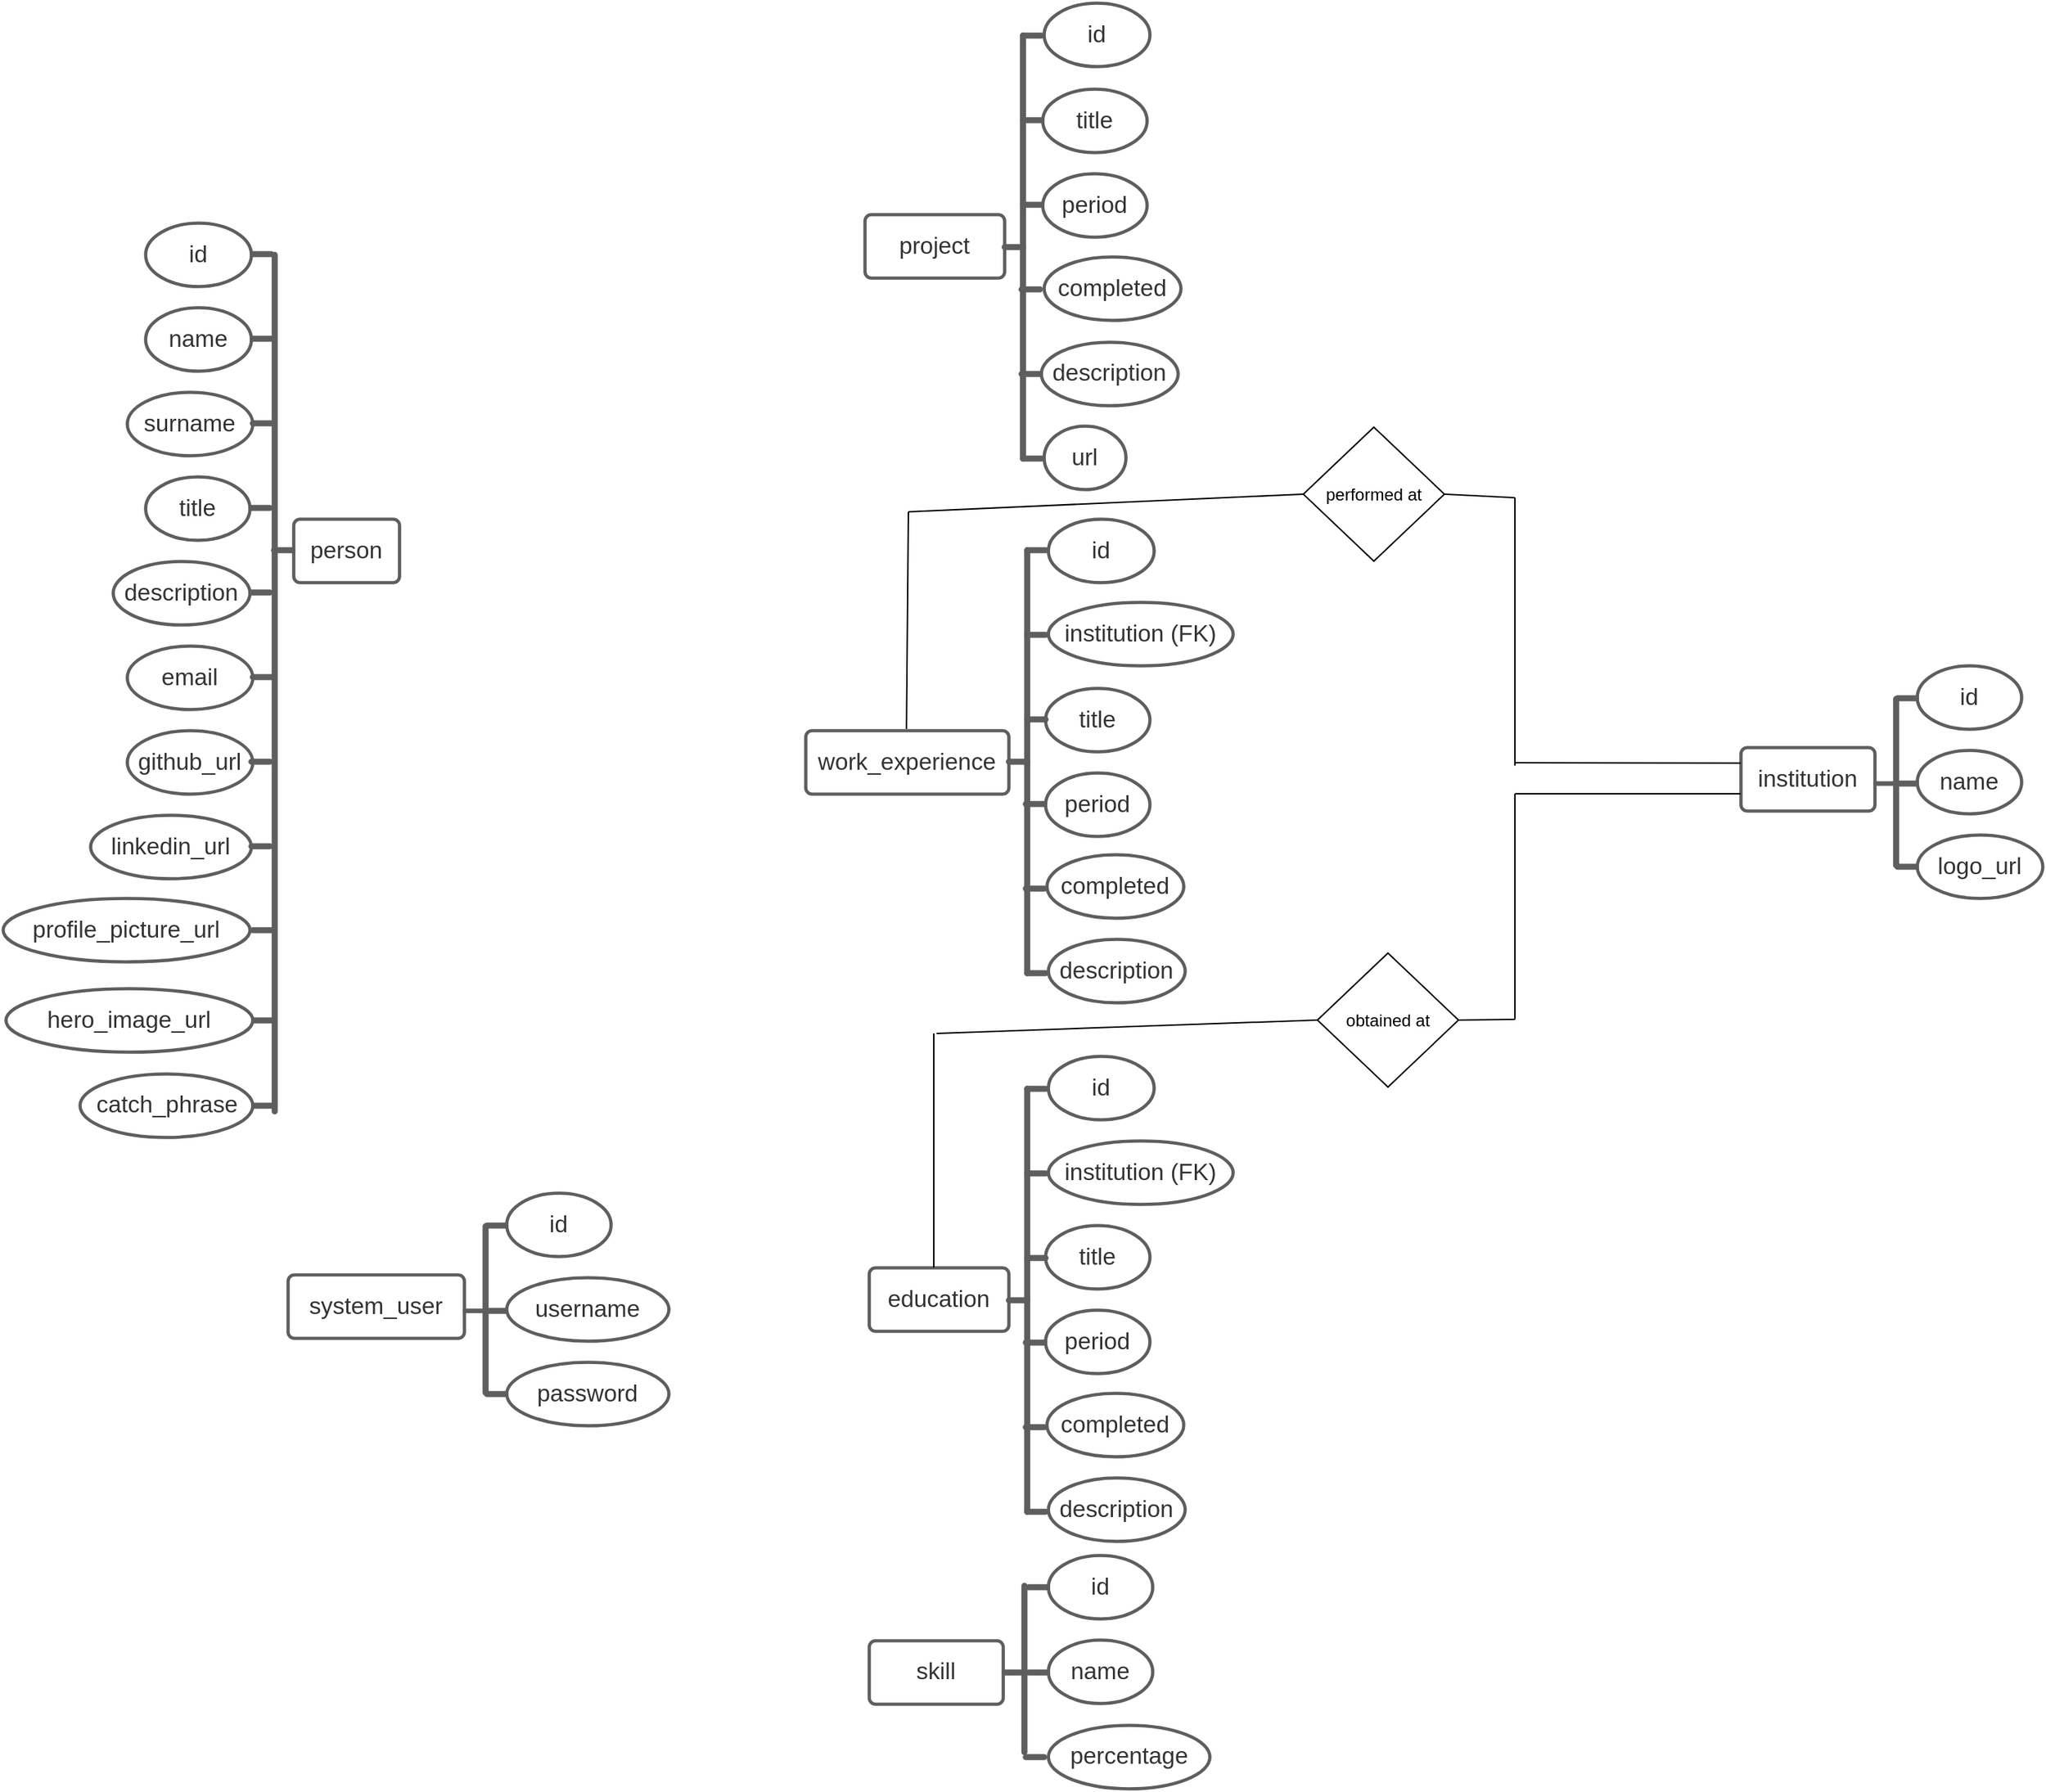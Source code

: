 <mxfile version="20.8.23" type="device"><diagram name="Página-1" id="pW3K0OaLbYZ5_3qZuhtX"><mxGraphModel dx="1600" dy="865" grid="1" gridSize="10" guides="1" tooltips="1" connect="1" arrows="1" fold="1" page="1" pageScale="1" pageWidth="827" pageHeight="1169" math="0" shadow="0"><root><mxCell id="0"/><mxCell id="1" parent="0"/><mxCell id="flY7ykezJWAkl4MRqr6p-1" value="person" style="html=1;overflow=block;blockSpacing=1;whiteSpace=wrap;fontSize=16.7;fontColor=#333333;align=center;spacing=3.8;strokeColor=#5e5e5e;strokeOpacity=100;rounded=1;absoluteArcSize=1;arcSize=9;strokeWidth=2.3;lucidId=KwSxlT5vWARh;" parent="1" vertex="1"><mxGeometry x="254" y="375" width="75" height="45" as="geometry"/></mxCell><mxCell id="flY7ykezJWAkl4MRqr6p-2" value="id" style="html=1;overflow=block;blockSpacing=1;whiteSpace=wrap;ellipse;fontSize=16.7;fontColor=#333333;align=center;spacing=3.8;strokeColor=#5e5e5e;strokeOpacity=100;rounded=1;absoluteArcSize=1;arcSize=9;strokeWidth=2.3;lucidId=~xSxgMpi7hTy;" parent="1" vertex="1"><mxGeometry x="149" y="165" width="75" height="45" as="geometry"/></mxCell><mxCell id="flY7ykezJWAkl4MRqr6p-3" value="name" style="html=1;overflow=block;blockSpacing=1;whiteSpace=wrap;ellipse;fontSize=16.7;fontColor=#333333;align=center;spacing=3.8;strokeColor=#5e5e5e;strokeOpacity=100;rounded=1;absoluteArcSize=1;arcSize=9;strokeWidth=2.3;lucidId=pySx~N7EDQEU;" parent="1" vertex="1"><mxGeometry x="149" y="225" width="75" height="45" as="geometry"/></mxCell><mxCell id="flY7ykezJWAkl4MRqr6p-4" value="surname" style="html=1;overflow=block;blockSpacing=1;whiteSpace=wrap;ellipse;fontSize=16.7;fontColor=#333333;align=center;spacing=3.8;strokeColor=#5e5e5e;strokeOpacity=100;rounded=1;absoluteArcSize=1;arcSize=9;strokeWidth=2.3;lucidId=xySxm8rYlA60;" parent="1" vertex="1"><mxGeometry x="136" y="285" width="89" height="45" as="geometry"/></mxCell><mxCell id="flY7ykezJWAkl4MRqr6p-5" value="title" style="html=1;overflow=block;blockSpacing=1;whiteSpace=wrap;ellipse;fontSize=16.7;fontColor=#333333;align=center;spacing=3.8;strokeColor=#5e5e5e;strokeOpacity=100;rounded=1;absoluteArcSize=1;arcSize=9;strokeWidth=2.3;lucidId=HySx4aHv7je4;" parent="1" vertex="1"><mxGeometry x="149" y="345" width="74" height="45" as="geometry"/></mxCell><mxCell id="flY7ykezJWAkl4MRqr6p-6" value="description" style="html=1;overflow=block;blockSpacing=1;whiteSpace=wrap;ellipse;fontSize=16.7;fontColor=#333333;align=center;spacing=3.8;strokeColor=#5e5e5e;strokeOpacity=100;rounded=1;absoluteArcSize=1;arcSize=9;strokeWidth=2.3;lucidId=QySxOdZXcJ-U;" parent="1" vertex="1"><mxGeometry x="126" y="405" width="97" height="45" as="geometry"/></mxCell><mxCell id="flY7ykezJWAkl4MRqr6p-7" value="email" style="html=1;overflow=block;blockSpacing=1;whiteSpace=wrap;ellipse;fontSize=16.7;fontColor=#333333;align=center;spacing=3.8;strokeColor=#5e5e5e;strokeOpacity=100;rounded=1;absoluteArcSize=1;arcSize=9;strokeWidth=2.3;lucidId=0ySxbOj-4D6V;" parent="1" vertex="1"><mxGeometry x="136" y="465" width="89" height="45" as="geometry"/></mxCell><mxCell id="flY7ykezJWAkl4MRqr6p-8" value="github_url" style="html=1;overflow=block;blockSpacing=1;whiteSpace=wrap;ellipse;fontSize=16.7;fontColor=#333333;align=center;spacing=3.8;strokeColor=#5e5e5e;strokeOpacity=100;rounded=1;absoluteArcSize=1;arcSize=9;strokeWidth=2.3;lucidId=6ySx8WKP9ZY_;" parent="1" vertex="1"><mxGeometry x="136" y="525" width="89" height="45" as="geometry"/></mxCell><mxCell id="flY7ykezJWAkl4MRqr6p-9" value="linkedin_url" style="html=1;overflow=block;blockSpacing=1;whiteSpace=wrap;ellipse;fontSize=16.7;fontColor=#333333;align=center;spacing=3.8;strokeColor=#5e5e5e;strokeOpacity=100;rounded=1;absoluteArcSize=1;arcSize=9;strokeWidth=2.3;lucidId=.ySxoGDHq.rj;" parent="1" vertex="1"><mxGeometry x="110" y="585" width="114" height="45" as="geometry"/></mxCell><mxCell id="flY7ykezJWAkl4MRqr6p-10" value="" style="html=1;overflow=block;blockSpacing=1;whiteSpace=wrap;fontSize=13;spacing=0;strokeColor=#5e5e5e;strokeOpacity=100;rounded=1;absoluteArcSize=1;arcSize=9;strokeWidth=2.3;lucidId=RzSxI7Yh7VZy;" parent="1" vertex="1"><mxGeometry x="239" y="396" width="15" height="2" as="geometry"/></mxCell><mxCell id="flY7ykezJWAkl4MRqr6p-11" value="" style="html=1;overflow=block;blockSpacing=1;whiteSpace=wrap;fontSize=13;spacing=0;strokeColor=#5e5e5e;strokeOpacity=100;rounded=1;absoluteArcSize=1;arcSize=9;strokeWidth=2.3;lucidId=1zSxXwB7N0mB;" parent="1" vertex="1"><mxGeometry x="224" y="186" width="15" height="2" as="geometry"/></mxCell><mxCell id="flY7ykezJWAkl4MRqr6p-12" value="" style="html=1;overflow=block;blockSpacing=1;whiteSpace=wrap;fontSize=13;spacing=0;strokeColor=#5e5e5e;strokeOpacity=100;rounded=1;absoluteArcSize=1;arcSize=9;strokeWidth=2.3;lucidId=xASxZ3Eb3--C;" parent="1" vertex="1"><mxGeometry x="224" y="246" width="15" height="2" as="geometry"/></mxCell><mxCell id="flY7ykezJWAkl4MRqr6p-13" value="" style="html=1;overflow=block;blockSpacing=1;whiteSpace=wrap;fontSize=13;spacing=0;strokeColor=#5e5e5e;strokeOpacity=100;rounded=1;absoluteArcSize=1;arcSize=9;strokeWidth=2.3;lucidId=0ASxNr7mwzS9;" parent="1" vertex="1"><mxGeometry x="224" y="306" width="15" height="2" as="geometry"/></mxCell><mxCell id="flY7ykezJWAkl4MRqr6p-14" value="" style="html=1;overflow=block;blockSpacing=1;whiteSpace=wrap;fontSize=13;spacing=0;strokeColor=#5e5e5e;strokeOpacity=100;rounded=1;absoluteArcSize=1;arcSize=9;strokeWidth=2.3;lucidId=TBSxSd8PejQo;" parent="1" vertex="1"><mxGeometry x="223" y="366" width="15" height="2" as="geometry"/></mxCell><mxCell id="flY7ykezJWAkl4MRqr6p-15" value="" style="html=1;overflow=block;blockSpacing=1;whiteSpace=wrap;fontSize=13;spacing=0;strokeColor=#5e5e5e;strokeOpacity=100;rounded=1;absoluteArcSize=1;arcSize=9;strokeWidth=2.3;lucidId=4BSx3Sqhy.Hc;" parent="1" vertex="1"><mxGeometry x="223" y="426" width="15" height="2" as="geometry"/></mxCell><mxCell id="flY7ykezJWAkl4MRqr6p-16" value="" style="html=1;overflow=block;blockSpacing=1;whiteSpace=wrap;fontSize=13;spacing=0;strokeColor=#5e5e5e;strokeOpacity=100;rounded=1;absoluteArcSize=1;arcSize=9;strokeWidth=2.3;lucidId=_BSxYnRjgSyV;" parent="1" vertex="1"><mxGeometry x="224" y="486" width="15" height="2" as="geometry"/></mxCell><mxCell id="flY7ykezJWAkl4MRqr6p-17" value="" style="html=1;overflow=block;blockSpacing=1;whiteSpace=wrap;fontSize=13;spacing=0;strokeColor=#5e5e5e;strokeOpacity=100;rounded=1;absoluteArcSize=1;arcSize=9;strokeWidth=2.3;lucidId=eCSxlLCxv.HA;" parent="1" vertex="1"><mxGeometry x="223" y="546" width="15" height="2" as="geometry"/></mxCell><mxCell id="flY7ykezJWAkl4MRqr6p-18" value="" style="html=1;overflow=block;blockSpacing=1;whiteSpace=wrap;fontSize=13;spacing=0;strokeColor=#5e5e5e;strokeOpacity=100;rounded=1;absoluteArcSize=1;arcSize=9;strokeWidth=2.3;lucidId=iCSxh97zaDWi;" parent="1" vertex="1"><mxGeometry x="223" y="606" width="15" height="2" as="geometry"/></mxCell><mxCell id="flY7ykezJWAkl4MRqr6p-19" value="" style="html=1;overflow=block;blockSpacing=1;whiteSpace=wrap;fontSize=13;spacing=0;strokeColor=#5e5e5e;strokeOpacity=100;rounded=1;absoluteArcSize=1;arcSize=9;rotation=-270;strokeWidth=2.3;lucidId=dDSx8iKr0V48;" parent="1" vertex="1"><mxGeometry x="-64.25" y="490.25" width="609.5" height="2" as="geometry"/></mxCell><mxCell id="flY7ykezJWAkl4MRqr6p-20" value="institution" style="html=1;overflow=block;blockSpacing=1;whiteSpace=wrap;fontSize=16.7;fontColor=#333333;align=center;spacing=3.8;strokeColor=#5e5e5e;strokeOpacity=100;rounded=1;absoluteArcSize=1;arcSize=9;strokeWidth=2.3;lucidId=dISxBcd7wX7J;" parent="1" vertex="1"><mxGeometry x="1280" y="537" width="95" height="45" as="geometry"/></mxCell><mxCell id="flY7ykezJWAkl4MRqr6p-21" value="id" style="html=1;overflow=block;blockSpacing=1;whiteSpace=wrap;ellipse;fontSize=16.7;fontColor=#333333;align=center;spacing=3.8;strokeColor=#5e5e5e;strokeOpacity=100;rounded=1;absoluteArcSize=1;arcSize=9;strokeWidth=2.3;lucidId=dISxUbHdt6mK;" parent="1" vertex="1"><mxGeometry x="1405" y="479" width="74" height="45" as="geometry"/></mxCell><mxCell id="flY7ykezJWAkl4MRqr6p-22" value="name" style="html=1;overflow=block;blockSpacing=1;whiteSpace=wrap;ellipse;fontSize=16.7;fontColor=#333333;align=center;spacing=3.8;strokeColor=#5e5e5e;strokeOpacity=100;rounded=1;absoluteArcSize=1;arcSize=9;strokeWidth=2.3;lucidId=dISxtGL88d8h;" parent="1" vertex="1"><mxGeometry x="1405" y="539" width="74" height="45" as="geometry"/></mxCell><mxCell id="flY7ykezJWAkl4MRqr6p-23" value="logo_url" style="html=1;overflow=block;blockSpacing=1;whiteSpace=wrap;ellipse;fontSize=16.7;fontColor=#333333;align=center;spacing=3.8;strokeColor=#5e5e5e;strokeOpacity=100;rounded=1;absoluteArcSize=1;arcSize=9;strokeWidth=2.3;lucidId=dISxPikBRL42;" parent="1" vertex="1"><mxGeometry x="1405" y="599" width="89" height="45" as="geometry"/></mxCell><mxCell id="flY7ykezJWAkl4MRqr6p-24" value="" style="html=1;overflow=block;blockSpacing=1;whiteSpace=wrap;fontSize=13;spacing=0;strokeColor=#5e5e5e;strokeOpacity=100;rounded=1;absoluteArcSize=1;arcSize=9;strokeWidth=2.3;lucidId=dISxEywBCqgR;" parent="1" vertex="1"><mxGeometry x="1375" y="562" width="15" height="1" as="geometry"/></mxCell><mxCell id="flY7ykezJWAkl4MRqr6p-25" value="" style="html=1;overflow=block;blockSpacing=1;whiteSpace=wrap;fontSize=13;spacing=0;strokeColor=#5e5e5e;strokeOpacity=100;rounded=1;absoluteArcSize=1;arcSize=9;strokeWidth=2.3;lucidId=dISxDyOGLchl;" parent="1" vertex="1"><mxGeometry x="1390" y="501" width="15" height="2" as="geometry"/></mxCell><mxCell id="flY7ykezJWAkl4MRqr6p-26" value="" style="html=1;overflow=block;blockSpacing=1;whiteSpace=wrap;fontSize=13;spacing=0;strokeColor=#5e5e5e;strokeOpacity=100;rounded=1;absoluteArcSize=1;arcSize=9;strokeWidth=2.3;lucidId=dISxVEEbYPSp;" parent="1" vertex="1"><mxGeometry x="1390" y="561.5" width="15" height="2" as="geometry"/></mxCell><mxCell id="flY7ykezJWAkl4MRqr6p-27" value="" style="html=1;overflow=block;blockSpacing=1;whiteSpace=wrap;fontSize=13;spacing=0;strokeColor=#5e5e5e;strokeOpacity=100;rounded=1;absoluteArcSize=1;arcSize=9;strokeWidth=2.3;lucidId=dISxdaWfGsEN;" parent="1" vertex="1"><mxGeometry x="1390" y="620.5" width="15" height="2" as="geometry"/></mxCell><mxCell id="flY7ykezJWAkl4MRqr6p-28" value="" style="html=1;overflow=block;blockSpacing=1;whiteSpace=wrap;fontSize=13;spacing=0;strokeColor=#5e5e5e;strokeOpacity=100;rounded=1;absoluteArcSize=1;arcSize=9;rotation=-270;strokeWidth=2.3;lucidId=xISx_icx.g~Y;" parent="1" vertex="1"><mxGeometry x="1330" y="560.5" width="120" height="2" as="geometry"/></mxCell><mxCell id="flY7ykezJWAkl4MRqr6p-29" value="work_experience" style="html=1;overflow=block;blockSpacing=1;whiteSpace=wrap;fontSize=16.7;fontColor=#333333;align=center;spacing=3.8;strokeColor=#5e5e5e;strokeOpacity=100;rounded=1;absoluteArcSize=1;arcSize=9;strokeWidth=2.3;lucidId=uJSxtF4KqYHD;" parent="1" vertex="1"><mxGeometry x="617" y="525" width="144" height="45" as="geometry"/></mxCell><mxCell id="flY7ykezJWAkl4MRqr6p-30" value="id" style="html=1;overflow=block;blockSpacing=1;whiteSpace=wrap;ellipse;fontSize=16.7;fontColor=#333333;align=center;spacing=3.8;strokeColor=#5e5e5e;strokeOpacity=100;rounded=1;absoluteArcSize=1;arcSize=9;strokeWidth=2.3;lucidId=uJSxz78anxBT;" parent="1" vertex="1"><mxGeometry x="789" y="375" width="75" height="45" as="geometry"/></mxCell><mxCell id="flY7ykezJWAkl4MRqr6p-31" value="institution (FK)" style="html=1;overflow=block;blockSpacing=1;whiteSpace=wrap;ellipse;fontSize=16.7;fontColor=#333333;align=center;spacing=3.8;strokeColor=#5e5e5e;strokeOpacity=100;rounded=1;absoluteArcSize=1;arcSize=9;strokeWidth=2.3;lucidId=uJSxCu6w2VcN;" parent="1" vertex="1"><mxGeometry x="789" y="434" width="131" height="45" as="geometry"/></mxCell><mxCell id="flY7ykezJWAkl4MRqr6p-32" value="title" style="html=1;overflow=block;blockSpacing=1;whiteSpace=wrap;ellipse;fontSize=16.7;fontColor=#333333;align=center;spacing=3.8;strokeColor=#5e5e5e;strokeOpacity=100;rounded=1;absoluteArcSize=1;arcSize=9;strokeWidth=2.3;lucidId=uJSxtLMlJ_tH;" parent="1" vertex="1"><mxGeometry x="787" y="495" width="74" height="45" as="geometry"/></mxCell><mxCell id="flY7ykezJWAkl4MRqr6p-33" value="period" style="html=1;overflow=block;blockSpacing=1;whiteSpace=wrap;ellipse;fontSize=16.7;fontColor=#333333;align=center;spacing=3.8;strokeColor=#5e5e5e;strokeOpacity=100;rounded=1;absoluteArcSize=1;arcSize=9;strokeWidth=2.3;lucidId=uJSx.zHJwAFZ;" parent="1" vertex="1"><mxGeometry x="787" y="555" width="74" height="45" as="geometry"/></mxCell><mxCell id="flY7ykezJWAkl4MRqr6p-34" value="completed" style="html=1;overflow=block;blockSpacing=1;whiteSpace=wrap;ellipse;fontSize=16.7;fontColor=#333333;align=center;spacing=3.8;strokeColor=#5e5e5e;strokeOpacity=100;rounded=1;absoluteArcSize=1;arcSize=9;strokeWidth=2.3;lucidId=uJSx.z7owmkS;" parent="1" vertex="1"><mxGeometry x="788" y="613" width="97" height="45" as="geometry"/></mxCell><mxCell id="flY7ykezJWAkl4MRqr6p-35" value="description" style="html=1;overflow=block;blockSpacing=1;whiteSpace=wrap;ellipse;fontSize=16.7;fontColor=#333333;align=center;spacing=3.8;strokeColor=#5e5e5e;strokeOpacity=100;rounded=1;absoluteArcSize=1;arcSize=9;strokeWidth=2.3;lucidId=uJSx3L5eogSH;" parent="1" vertex="1"><mxGeometry x="789" y="673" width="97" height="45" as="geometry"/></mxCell><mxCell id="flY7ykezJWAkl4MRqr6p-36" value="" style="html=1;overflow=block;blockSpacing=1;whiteSpace=wrap;fontSize=13;spacing=0;strokeColor=#5e5e5e;strokeOpacity=100;rounded=1;absoluteArcSize=1;arcSize=9;strokeWidth=2.3;lucidId=uJSxyU5uxPN.;" parent="1" vertex="1"><mxGeometry x="760" y="546" width="15" height="2" as="geometry"/></mxCell><mxCell id="flY7ykezJWAkl4MRqr6p-37" value="" style="html=1;overflow=block;blockSpacing=1;whiteSpace=wrap;fontSize=13;spacing=0;strokeColor=#5e5e5e;strokeOpacity=100;rounded=1;absoluteArcSize=1;arcSize=9;strokeWidth=2.3;lucidId=uJSxTph3ebhG;" parent="1" vertex="1"><mxGeometry x="773" y="396" width="15" height="2" as="geometry"/></mxCell><mxCell id="flY7ykezJWAkl4MRqr6p-38" value="" style="html=1;overflow=block;blockSpacing=1;whiteSpace=wrap;fontSize=13;spacing=0;strokeColor=#5e5e5e;strokeOpacity=100;rounded=1;absoluteArcSize=1;arcSize=9;strokeWidth=2.3;lucidId=uJSx-z.3CQV4;" parent="1" vertex="1"><mxGeometry x="773" y="456" width="15" height="2" as="geometry"/></mxCell><mxCell id="flY7ykezJWAkl4MRqr6p-39" value="" style="html=1;overflow=block;blockSpacing=1;whiteSpace=wrap;fontSize=13;spacing=0;strokeColor=#5e5e5e;strokeOpacity=100;rounded=1;absoluteArcSize=1;arcSize=9;strokeWidth=2.3;lucidId=uJSx7if82F8Y;" parent="1" vertex="1"><mxGeometry x="773" y="516" width="15" height="2" as="geometry"/></mxCell><mxCell id="flY7ykezJWAkl4MRqr6p-40" value="" style="html=1;overflow=block;blockSpacing=1;whiteSpace=wrap;fontSize=13;spacing=0;strokeColor=#5e5e5e;strokeOpacity=100;rounded=1;absoluteArcSize=1;arcSize=9;strokeWidth=2.3;lucidId=uJSxWq9IMclL;" parent="1" vertex="1"><mxGeometry x="772" y="576" width="15" height="2" as="geometry"/></mxCell><mxCell id="flY7ykezJWAkl4MRqr6p-41" value="" style="html=1;overflow=block;blockSpacing=1;whiteSpace=wrap;fontSize=13;spacing=0;strokeColor=#5e5e5e;strokeOpacity=100;rounded=1;absoluteArcSize=1;arcSize=9;strokeWidth=2.3;lucidId=uJSxTnMB~D0T;" parent="1" vertex="1"><mxGeometry x="772" y="636" width="15" height="2" as="geometry"/></mxCell><mxCell id="flY7ykezJWAkl4MRqr6p-42" value="" style="html=1;overflow=block;blockSpacing=1;whiteSpace=wrap;fontSize=13;spacing=0;strokeColor=#5e5e5e;strokeOpacity=100;rounded=1;absoluteArcSize=1;arcSize=9;strokeWidth=2.3;lucidId=uJSx1N~ymuIR;" parent="1" vertex="1"><mxGeometry x="773" y="696" width="15" height="2" as="geometry"/></mxCell><mxCell id="flY7ykezJWAkl4MRqr6p-43" value="" style="html=1;overflow=block;blockSpacing=1;whiteSpace=wrap;fontSize=13;spacing=0;strokeColor=#5e5e5e;strokeOpacity=100;rounded=1;absoluteArcSize=1;arcSize=9;rotation=-270;strokeWidth=2.3;lucidId=uJSx2hCc1SqV;" parent="1" vertex="1"><mxGeometry x="623" y="546" width="302" height="2" as="geometry"/></mxCell><mxCell id="flY7ykezJWAkl4MRqr6p-44" value="education" style="html=1;overflow=block;blockSpacing=1;whiteSpace=wrap;fontSize=16.7;fontColor=#333333;align=center;spacing=3.8;strokeColor=#5e5e5e;strokeOpacity=100;rounded=1;absoluteArcSize=1;arcSize=9;strokeWidth=2.3;lucidId=RLSxxm5~D61r;" parent="1" vertex="1"><mxGeometry x="662" y="906" width="99" height="45" as="geometry"/></mxCell><mxCell id="flY7ykezJWAkl4MRqr6p-45" value="id" style="html=1;overflow=block;blockSpacing=1;whiteSpace=wrap;ellipse;fontSize=16.7;fontColor=#333333;align=center;spacing=3.8;strokeColor=#5e5e5e;strokeOpacity=100;rounded=1;absoluteArcSize=1;arcSize=9;strokeWidth=2.3;lucidId=RLSxvzgGw~Vj;" parent="1" vertex="1"><mxGeometry x="789" y="756" width="75" height="45" as="geometry"/></mxCell><mxCell id="flY7ykezJWAkl4MRqr6p-46" value="institution (FK)" style="html=1;overflow=block;blockSpacing=1;whiteSpace=wrap;ellipse;fontSize=16.7;fontColor=#333333;align=center;spacing=3.8;strokeColor=#5e5e5e;strokeOpacity=100;rounded=1;absoluteArcSize=1;arcSize=9;strokeWidth=2.3;lucidId=RLSx3TrY2fMm;" parent="1" vertex="1"><mxGeometry x="789" y="816" width="131" height="45" as="geometry"/></mxCell><mxCell id="flY7ykezJWAkl4MRqr6p-47" value="title" style="html=1;overflow=block;blockSpacing=1;whiteSpace=wrap;ellipse;fontSize=16.7;fontColor=#333333;align=center;spacing=3.8;strokeColor=#5e5e5e;strokeOpacity=100;rounded=1;absoluteArcSize=1;arcSize=9;strokeWidth=2.3;lucidId=RLSxFTmb1YrF;" parent="1" vertex="1"><mxGeometry x="787" y="876" width="74" height="45" as="geometry"/></mxCell><mxCell id="flY7ykezJWAkl4MRqr6p-48" value="period" style="html=1;overflow=block;blockSpacing=1;whiteSpace=wrap;ellipse;fontSize=16.7;fontColor=#333333;align=center;spacing=3.8;strokeColor=#5e5e5e;strokeOpacity=100;rounded=1;absoluteArcSize=1;arcSize=9;strokeWidth=2.3;lucidId=RLSxQG0DHD6q;" parent="1" vertex="1"><mxGeometry x="787" y="936" width="74" height="45" as="geometry"/></mxCell><mxCell id="flY7ykezJWAkl4MRqr6p-49" value="completed" style="html=1;overflow=block;blockSpacing=1;whiteSpace=wrap;ellipse;fontSize=16.7;fontColor=#333333;align=center;spacing=3.8;strokeColor=#5e5e5e;strokeOpacity=100;rounded=1;absoluteArcSize=1;arcSize=9;strokeWidth=2.3;lucidId=RLSxmkNRLAyn;" parent="1" vertex="1"><mxGeometry x="788" y="995" width="97" height="45" as="geometry"/></mxCell><mxCell id="flY7ykezJWAkl4MRqr6p-50" value="description" style="html=1;overflow=block;blockSpacing=1;whiteSpace=wrap;ellipse;fontSize=16.7;fontColor=#333333;align=center;spacing=3.8;strokeColor=#5e5e5e;strokeOpacity=100;rounded=1;absoluteArcSize=1;arcSize=9;strokeWidth=2.3;lucidId=RLSx1~0NzmKa;" parent="1" vertex="1"><mxGeometry x="789" y="1055" width="97" height="45" as="geometry"/></mxCell><mxCell id="flY7ykezJWAkl4MRqr6p-51" value="" style="html=1;overflow=block;blockSpacing=1;whiteSpace=wrap;fontSize=13;spacing=0;strokeColor=#5e5e5e;strokeOpacity=100;rounded=1;absoluteArcSize=1;arcSize=9;strokeWidth=2.3;lucidId=RLSxaUpwQbME;" parent="1" vertex="1"><mxGeometry x="760" y="928" width="15" height="2" as="geometry"/></mxCell><mxCell id="flY7ykezJWAkl4MRqr6p-52" value="" style="html=1;overflow=block;blockSpacing=1;whiteSpace=wrap;fontSize=13;spacing=0;strokeColor=#5e5e5e;strokeOpacity=100;rounded=1;absoluteArcSize=1;arcSize=9;strokeWidth=2.3;lucidId=RLSxKVl~VfNy;" parent="1" vertex="1"><mxGeometry x="773" y="778" width="15" height="2" as="geometry"/></mxCell><mxCell id="flY7ykezJWAkl4MRqr6p-53" value="" style="html=1;overflow=block;blockSpacing=1;whiteSpace=wrap;fontSize=13;spacing=0;strokeColor=#5e5e5e;strokeOpacity=100;rounded=1;absoluteArcSize=1;arcSize=9;strokeWidth=2.3;lucidId=RLSxWxkc7HkY;" parent="1" vertex="1"><mxGeometry x="773" y="838" width="15" height="2" as="geometry"/></mxCell><mxCell id="flY7ykezJWAkl4MRqr6p-54" value="" style="html=1;overflow=block;blockSpacing=1;whiteSpace=wrap;fontSize=13;spacing=0;strokeColor=#5e5e5e;strokeOpacity=100;rounded=1;absoluteArcSize=1;arcSize=9;strokeWidth=2.3;lucidId=RLSxTlW~t9K_;" parent="1" vertex="1"><mxGeometry x="773" y="898" width="15" height="2" as="geometry"/></mxCell><mxCell id="flY7ykezJWAkl4MRqr6p-55" value="" style="html=1;overflow=block;blockSpacing=1;whiteSpace=wrap;fontSize=13;spacing=0;strokeColor=#5e5e5e;strokeOpacity=100;rounded=1;absoluteArcSize=1;arcSize=9;strokeWidth=2.3;lucidId=RLSx39L4q5RJ;" parent="1" vertex="1"><mxGeometry x="772" y="958" width="15" height="2" as="geometry"/></mxCell><mxCell id="flY7ykezJWAkl4MRqr6p-56" value="" style="html=1;overflow=block;blockSpacing=1;whiteSpace=wrap;fontSize=13;spacing=0;strokeColor=#5e5e5e;strokeOpacity=100;rounded=1;absoluteArcSize=1;arcSize=9;strokeWidth=2.3;lucidId=RLSxqDF0kg3Y;" parent="1" vertex="1"><mxGeometry x="772" y="1018" width="15" height="2" as="geometry"/></mxCell><mxCell id="flY7ykezJWAkl4MRqr6p-57" value="" style="html=1;overflow=block;blockSpacing=1;whiteSpace=wrap;fontSize=13;spacing=0;strokeColor=#5e5e5e;strokeOpacity=100;rounded=1;absoluteArcSize=1;arcSize=9;strokeWidth=2.3;lucidId=RLSx4hJKo3Jr;" parent="1" vertex="1"><mxGeometry x="773" y="1078" width="15" height="2" as="geometry"/></mxCell><mxCell id="flY7ykezJWAkl4MRqr6p-58" value="" style="html=1;overflow=block;blockSpacing=1;whiteSpace=wrap;fontSize=13;spacing=0;strokeColor=#5e5e5e;strokeOpacity=100;rounded=1;absoluteArcSize=1;arcSize=9;rotation=-270;strokeWidth=2.3;lucidId=RLSxsr~nOlQd;" parent="1" vertex="1"><mxGeometry x="623" y="928" width="302" height="2" as="geometry"/></mxCell><mxCell id="flY7ykezJWAkl4MRqr6p-59" value="project" style="html=1;overflow=block;blockSpacing=1;whiteSpace=wrap;fontSize=16.7;fontColor=#333333;align=center;spacing=3.8;strokeColor=#5e5e5e;strokeOpacity=100;rounded=1;absoluteArcSize=1;arcSize=9;strokeWidth=2.3;lucidId=RLSxxm5~D61r;" parent="1" vertex="1"><mxGeometry x="659" y="159" width="99" height="45" as="geometry"/></mxCell><mxCell id="flY7ykezJWAkl4MRqr6p-60" value="id" style="html=1;overflow=block;blockSpacing=1;whiteSpace=wrap;ellipse;fontSize=16.7;fontColor=#333333;align=center;spacing=3.8;strokeColor=#5e5e5e;strokeOpacity=100;rounded=1;absoluteArcSize=1;arcSize=9;strokeWidth=2.3;lucidId=RLSxvzgGw~Vj;" parent="1" vertex="1"><mxGeometry x="786" y="9" width="75" height="45" as="geometry"/></mxCell><mxCell id="flY7ykezJWAkl4MRqr6p-61" value="url" style="html=1;overflow=block;blockSpacing=1;whiteSpace=wrap;ellipse;fontSize=16.7;fontColor=#333333;align=center;spacing=3.8;strokeColor=#5e5e5e;strokeOpacity=100;rounded=1;absoluteArcSize=1;arcSize=9;strokeWidth=2.3;lucidId=RLSx3TrY2fMm;" parent="1" vertex="1"><mxGeometry x="786" y="309" width="58" height="45" as="geometry"/></mxCell><mxCell id="flY7ykezJWAkl4MRqr6p-62" value="title" style="html=1;overflow=block;blockSpacing=1;whiteSpace=wrap;ellipse;fontSize=16.7;fontColor=#333333;align=center;spacing=3.8;strokeColor=#5e5e5e;strokeOpacity=100;rounded=1;absoluteArcSize=1;arcSize=9;strokeWidth=2.3;lucidId=RLSxFTmb1YrF;" parent="1" vertex="1"><mxGeometry x="785" y="70" width="74" height="45" as="geometry"/></mxCell><mxCell id="flY7ykezJWAkl4MRqr6p-63" value="period" style="html=1;overflow=block;blockSpacing=1;whiteSpace=wrap;ellipse;fontSize=16.7;fontColor=#333333;align=center;spacing=3.8;strokeColor=#5e5e5e;strokeOpacity=100;rounded=1;absoluteArcSize=1;arcSize=9;strokeWidth=2.3;lucidId=RLSxQG0DHD6q;" parent="1" vertex="1"><mxGeometry x="785" y="130" width="74" height="45" as="geometry"/></mxCell><mxCell id="flY7ykezJWAkl4MRqr6p-64" value="completed" style="html=1;overflow=block;blockSpacing=1;whiteSpace=wrap;ellipse;fontSize=16.7;fontColor=#333333;align=center;spacing=3.8;strokeColor=#5e5e5e;strokeOpacity=100;rounded=1;absoluteArcSize=1;arcSize=9;strokeWidth=2.3;lucidId=RLSxmkNRLAyn;" parent="1" vertex="1"><mxGeometry x="786" y="189" width="97" height="45" as="geometry"/></mxCell><mxCell id="flY7ykezJWAkl4MRqr6p-65" value="description" style="html=1;overflow=block;blockSpacing=1;whiteSpace=wrap;ellipse;fontSize=16.7;fontColor=#333333;align=center;spacing=3.8;strokeColor=#5e5e5e;strokeOpacity=100;rounded=1;absoluteArcSize=1;arcSize=9;strokeWidth=2.3;lucidId=RLSx1~0NzmKa;" parent="1" vertex="1"><mxGeometry x="784" y="249.5" width="97" height="45" as="geometry"/></mxCell><mxCell id="flY7ykezJWAkl4MRqr6p-66" value="" style="html=1;overflow=block;blockSpacing=1;whiteSpace=wrap;fontSize=13;spacing=0;strokeColor=#5e5e5e;strokeOpacity=100;rounded=1;absoluteArcSize=1;arcSize=9;strokeWidth=2.3;lucidId=RLSxaUpwQbME;" parent="1" vertex="1"><mxGeometry x="757" y="181" width="15" height="2" as="geometry"/></mxCell><mxCell id="flY7ykezJWAkl4MRqr6p-67" value="" style="html=1;overflow=block;blockSpacing=1;whiteSpace=wrap;fontSize=13;spacing=0;strokeColor=#5e5e5e;strokeOpacity=100;rounded=1;absoluteArcSize=1;arcSize=9;strokeWidth=2.3;lucidId=RLSxKVl~VfNy;" parent="1" vertex="1"><mxGeometry x="770" y="31" width="15" height="2" as="geometry"/></mxCell><mxCell id="flY7ykezJWAkl4MRqr6p-68" value="" style="html=1;overflow=block;blockSpacing=1;whiteSpace=wrap;fontSize=13;spacing=0;strokeColor=#5e5e5e;strokeOpacity=100;rounded=1;absoluteArcSize=1;arcSize=9;strokeWidth=2.3;lucidId=RLSxWxkc7HkY;" parent="1" vertex="1"><mxGeometry x="770" y="91" width="15" height="2" as="geometry"/></mxCell><mxCell id="flY7ykezJWAkl4MRqr6p-69" value="" style="html=1;overflow=block;blockSpacing=1;whiteSpace=wrap;fontSize=13;spacing=0;strokeColor=#5e5e5e;strokeOpacity=100;rounded=1;absoluteArcSize=1;arcSize=9;strokeWidth=2.3;lucidId=RLSxTlW~t9K_;" parent="1" vertex="1"><mxGeometry x="770" y="151" width="15" height="2" as="geometry"/></mxCell><mxCell id="flY7ykezJWAkl4MRqr6p-70" value="" style="html=1;overflow=block;blockSpacing=1;whiteSpace=wrap;fontSize=13;spacing=0;strokeColor=#5e5e5e;strokeOpacity=100;rounded=1;absoluteArcSize=1;arcSize=9;strokeWidth=2.3;lucidId=RLSx39L4q5RJ;" parent="1" vertex="1"><mxGeometry x="769" y="211" width="15" height="2" as="geometry"/></mxCell><mxCell id="flY7ykezJWAkl4MRqr6p-71" value="" style="html=1;overflow=block;blockSpacing=1;whiteSpace=wrap;fontSize=13;spacing=0;strokeColor=#5e5e5e;strokeOpacity=100;rounded=1;absoluteArcSize=1;arcSize=9;strokeWidth=2.3;lucidId=RLSxqDF0kg3Y;" parent="1" vertex="1"><mxGeometry x="769" y="271" width="15" height="2" as="geometry"/></mxCell><mxCell id="flY7ykezJWAkl4MRqr6p-72" value="" style="html=1;overflow=block;blockSpacing=1;whiteSpace=wrap;fontSize=13;spacing=0;strokeColor=#5e5e5e;strokeOpacity=100;rounded=1;absoluteArcSize=1;arcSize=9;strokeWidth=2.3;lucidId=RLSx4hJKo3Jr;" parent="1" vertex="1"><mxGeometry x="770" y="331" width="15" height="2" as="geometry"/></mxCell><mxCell id="flY7ykezJWAkl4MRqr6p-73" value="" style="html=1;overflow=block;blockSpacing=1;whiteSpace=wrap;fontSize=13;spacing=0;strokeColor=#5e5e5e;strokeOpacity=100;rounded=1;absoluteArcSize=1;arcSize=9;rotation=-270;strokeWidth=2.3;lucidId=RLSxsr~nOlQd;" parent="1" vertex="1"><mxGeometry x="620" y="181" width="302" height="2" as="geometry"/></mxCell><mxCell id="flY7ykezJWAkl4MRqr6p-74" value="skill" style="html=1;overflow=block;blockSpacing=1;whiteSpace=wrap;fontSize=16.7;fontColor=#333333;align=center;spacing=3.8;strokeColor=#5e5e5e;strokeOpacity=100;rounded=1;absoluteArcSize=1;arcSize=9;strokeWidth=2.3;lucidId=dISxBcd7wX7J;" parent="1" vertex="1"><mxGeometry x="662" y="1170.5" width="95" height="45" as="geometry"/></mxCell><mxCell id="flY7ykezJWAkl4MRqr6p-75" value="id" style="html=1;overflow=block;blockSpacing=1;whiteSpace=wrap;ellipse;fontSize=16.7;fontColor=#333333;align=center;spacing=3.8;strokeColor=#5e5e5e;strokeOpacity=100;rounded=1;absoluteArcSize=1;arcSize=9;strokeWidth=2.3;lucidId=dISxUbHdt6mK;" parent="1" vertex="1"><mxGeometry x="789" y="1110" width="74" height="45" as="geometry"/></mxCell><mxCell id="flY7ykezJWAkl4MRqr6p-76" value="name" style="html=1;overflow=block;blockSpacing=1;whiteSpace=wrap;ellipse;fontSize=16.7;fontColor=#333333;align=center;spacing=3.8;strokeColor=#5e5e5e;strokeOpacity=100;rounded=1;absoluteArcSize=1;arcSize=9;strokeWidth=2.3;lucidId=dISxtGL88d8h;" parent="1" vertex="1"><mxGeometry x="789" y="1170" width="74" height="45" as="geometry"/></mxCell><mxCell id="flY7ykezJWAkl4MRqr6p-77" value="percentage" style="html=1;overflow=block;blockSpacing=1;whiteSpace=wrap;ellipse;fontSize=16.7;fontColor=#333333;align=center;spacing=3.8;strokeColor=#5e5e5e;strokeOpacity=100;rounded=1;absoluteArcSize=1;arcSize=9;strokeWidth=2.3;lucidId=dISxPikBRL42;" parent="1" vertex="1"><mxGeometry x="789" y="1230.5" width="114.5" height="45" as="geometry"/></mxCell><mxCell id="flY7ykezJWAkl4MRqr6p-78" value="" style="html=1;overflow=block;blockSpacing=1;whiteSpace=wrap;fontSize=13;spacing=0;strokeColor=#5e5e5e;strokeOpacity=100;rounded=1;absoluteArcSize=1;arcSize=9;strokeWidth=2.3;lucidId=dISxEywBCqgR;" parent="1" vertex="1"><mxGeometry x="757" y="1192" width="15" height="2" as="geometry"/></mxCell><mxCell id="flY7ykezJWAkl4MRqr6p-79" value="" style="html=1;overflow=block;blockSpacing=1;whiteSpace=wrap;fontSize=13;spacing=0;strokeColor=#5e5e5e;strokeOpacity=100;rounded=1;absoluteArcSize=1;arcSize=9;strokeWidth=2.3;lucidId=dISxDyOGLchl;" parent="1" vertex="1"><mxGeometry x="774" y="1131.5" width="15" height="2" as="geometry"/></mxCell><mxCell id="flY7ykezJWAkl4MRqr6p-80" value="" style="html=1;overflow=block;blockSpacing=1;whiteSpace=wrap;fontSize=13;spacing=0;strokeColor=#5e5e5e;strokeOpacity=100;rounded=1;absoluteArcSize=1;arcSize=15;strokeWidth=2.3;lucidId=dISxVEEbYPSp;" parent="1" vertex="1"><mxGeometry x="774" y="1192" width="15" height="2" as="geometry"/></mxCell><mxCell id="flY7ykezJWAkl4MRqr6p-81" value="" style="html=1;overflow=block;blockSpacing=1;whiteSpace=wrap;fontSize=13;spacing=0;strokeColor=#5e5e5e;strokeOpacity=100;rounded=1;absoluteArcSize=1;arcSize=9;strokeWidth=2.3;lucidId=dISxdaWfGsEN;" parent="1" vertex="1"><mxGeometry x="772" y="1252" width="15" height="2" as="geometry"/></mxCell><mxCell id="flY7ykezJWAkl4MRqr6p-82" value="" style="html=1;overflow=block;blockSpacing=1;whiteSpace=wrap;fontSize=13;spacing=0;strokeColor=#5e5e5e;strokeOpacity=100;rounded=1;absoluteArcSize=1;arcSize=9;rotation=-270;strokeWidth=2.3;lucidId=xISx_icx.g~Y;" parent="1" vertex="1"><mxGeometry x="712" y="1189.5" width="120" height="2" as="geometry"/></mxCell><mxCell id="flY7ykezJWAkl4MRqr6p-91" value="performed at" style="rhombus;whiteSpace=wrap;html=1;" parent="1" vertex="1"><mxGeometry x="970" y="310" width="100" height="95" as="geometry"/></mxCell><mxCell id="flY7ykezJWAkl4MRqr6p-92" value="obtained at" style="rhombus;whiteSpace=wrap;html=1;" parent="1" vertex="1"><mxGeometry x="980" y="683" width="100" height="95" as="geometry"/></mxCell><mxCell id="flY7ykezJWAkl4MRqr6p-93" value="" style="endArrow=none;html=1;rounded=0;" parent="1" edge="1"><mxGeometry width="50" height="50" relative="1" as="geometry"><mxPoint x="708" y="906" as="sourcePoint"/><mxPoint x="708" y="740" as="targetPoint"/></mxGeometry></mxCell><mxCell id="flY7ykezJWAkl4MRqr6p-95" value="" style="endArrow=none;html=1;rounded=0;exitX=1;exitY=0.5;exitDx=0;exitDy=0;" parent="1" source="flY7ykezJWAkl4MRqr6p-92" edge="1"><mxGeometry width="50" height="50" relative="1" as="geometry"><mxPoint x="1070" y="778" as="sourcePoint"/><mxPoint x="1120" y="730" as="targetPoint"/></mxGeometry></mxCell><mxCell id="flY7ykezJWAkl4MRqr6p-96" value="" style="endArrow=none;html=1;rounded=0;exitX=1;exitY=0.5;exitDx=0;exitDy=0;" parent="1" source="flY7ykezJWAkl4MRqr6p-91" edge="1"><mxGeometry width="50" height="50" relative="1" as="geometry"><mxPoint x="1070" y="410" as="sourcePoint"/><mxPoint x="1120" y="360" as="targetPoint"/></mxGeometry></mxCell><mxCell id="flY7ykezJWAkl4MRqr6p-97" value="" style="endArrow=none;html=1;rounded=0;entryX=0;entryY=0.25;entryDx=0;entryDy=0;" parent="1" target="flY7ykezJWAkl4MRqr6p-20" edge="1"><mxGeometry width="50" height="50" relative="1" as="geometry"><mxPoint x="1120" y="548" as="sourcePoint"/><mxPoint x="1170" y="498" as="targetPoint"/></mxGeometry></mxCell><mxCell id="flY7ykezJWAkl4MRqr6p-98" value="" style="endArrow=none;html=1;rounded=0;" parent="1" edge="1"><mxGeometry width="50" height="50" relative="1" as="geometry"><mxPoint x="1120" y="570" as="sourcePoint"/><mxPoint x="1280" y="570" as="targetPoint"/></mxGeometry></mxCell><mxCell id="flY7ykezJWAkl4MRqr6p-99" value="" style="endArrow=none;html=1;rounded=0;" parent="1" edge="1"><mxGeometry width="50" height="50" relative="1" as="geometry"><mxPoint x="1120" y="550" as="sourcePoint"/><mxPoint x="1120" y="360" as="targetPoint"/></mxGeometry></mxCell><mxCell id="flY7ykezJWAkl4MRqr6p-100" value="" style="endArrow=none;html=1;rounded=0;" parent="1" edge="1"><mxGeometry width="50" height="50" relative="1" as="geometry"><mxPoint x="1120" y="730" as="sourcePoint"/><mxPoint x="1120" y="570" as="targetPoint"/></mxGeometry></mxCell><mxCell id="flY7ykezJWAkl4MRqr6p-101" value="" style="endArrow=none;html=1;rounded=0;" parent="1" edge="1"><mxGeometry width="50" height="50" relative="1" as="geometry"><mxPoint x="688.64" y="524" as="sourcePoint"/><mxPoint x="690" y="370" as="targetPoint"/></mxGeometry></mxCell><mxCell id="flY7ykezJWAkl4MRqr6p-102" value="" style="endArrow=none;html=1;rounded=0;entryX=0;entryY=0.5;entryDx=0;entryDy=0;" parent="1" target="flY7ykezJWAkl4MRqr6p-91" edge="1"><mxGeometry width="50" height="50" relative="1" as="geometry"><mxPoint x="690" y="370" as="sourcePoint"/><mxPoint x="740" y="320" as="targetPoint"/></mxGeometry></mxCell><mxCell id="flY7ykezJWAkl4MRqr6p-103" value="" style="endArrow=none;html=1;rounded=0;entryX=0;entryY=0.5;entryDx=0;entryDy=0;" parent="1" target="flY7ykezJWAkl4MRqr6p-92" edge="1"><mxGeometry width="50" height="50" relative="1" as="geometry"><mxPoint x="710" y="740" as="sourcePoint"/><mxPoint x="760" y="690" as="targetPoint"/></mxGeometry></mxCell><mxCell id="sTb-qKVEfuQ9apK7_R6j-1" value="profile_picture_url" style="html=1;overflow=block;blockSpacing=1;whiteSpace=wrap;ellipse;fontSize=16.7;fontColor=#333333;align=center;spacing=3.8;strokeColor=#5e5e5e;strokeOpacity=100;rounded=1;absoluteArcSize=1;arcSize=9;strokeWidth=2.3;lucidId=.ySxoGDHq.rj;" parent="1" vertex="1"><mxGeometry x="48" y="644" width="175" height="45" as="geometry"/></mxCell><mxCell id="sTb-qKVEfuQ9apK7_R6j-2" value="hero_image_url" style="html=1;overflow=block;blockSpacing=1;whiteSpace=wrap;ellipse;fontSize=16.7;fontColor=#333333;align=center;spacing=3.8;strokeColor=#5e5e5e;strokeOpacity=100;rounded=1;absoluteArcSize=1;arcSize=9;strokeWidth=2.3;lucidId=.ySxoGDHq.rj;" parent="1" vertex="1"><mxGeometry x="50" y="708" width="175" height="45" as="geometry"/></mxCell><mxCell id="sTb-qKVEfuQ9apK7_R6j-3" value="catch_phrase" style="html=1;overflow=block;blockSpacing=1;whiteSpace=wrap;ellipse;fontSize=16.7;fontColor=#333333;align=center;spacing=3.8;strokeColor=#5e5e5e;strokeOpacity=100;rounded=1;absoluteArcSize=1;arcSize=9;strokeWidth=2.3;lucidId=.ySxoGDHq.rj;" parent="1" vertex="1"><mxGeometry x="102.5" y="768.5" width="122.5" height="45" as="geometry"/></mxCell><mxCell id="sTb-qKVEfuQ9apK7_R6j-4" value="" style="html=1;overflow=block;blockSpacing=1;whiteSpace=wrap;fontSize=13;spacing=0;strokeColor=#5e5e5e;strokeOpacity=100;rounded=1;absoluteArcSize=1;arcSize=9;strokeWidth=2.3;lucidId=iCSxh97zaDWi;" parent="1" vertex="1"><mxGeometry x="224" y="665.5" width="15" height="2" as="geometry"/></mxCell><mxCell id="sTb-qKVEfuQ9apK7_R6j-5" value="" style="html=1;overflow=block;blockSpacing=1;whiteSpace=wrap;fontSize=13;spacing=0;strokeColor=#5e5e5e;strokeOpacity=100;rounded=1;absoluteArcSize=1;arcSize=9;strokeWidth=2.3;lucidId=iCSxh97zaDWi;" parent="1" vertex="1"><mxGeometry x="225" y="729.5" width="15" height="2" as="geometry"/></mxCell><mxCell id="sTb-qKVEfuQ9apK7_R6j-6" value="" style="html=1;overflow=block;blockSpacing=1;whiteSpace=wrap;fontSize=13;spacing=0;strokeColor=#5e5e5e;strokeOpacity=100;rounded=1;absoluteArcSize=1;arcSize=9;strokeWidth=2.3;lucidId=iCSxh97zaDWi;" parent="1" vertex="1"><mxGeometry x="225" y="790" width="15" height="2" as="geometry"/></mxCell><mxCell id="ceZaEXdHJEcFJ-z6-Ooh-2" value="system_user" style="html=1;overflow=block;blockSpacing=1;whiteSpace=wrap;fontSize=16.7;fontColor=#333333;align=center;spacing=3.8;strokeColor=#5e5e5e;strokeOpacity=100;rounded=1;absoluteArcSize=1;arcSize=9;strokeWidth=2.3;lucidId=dISxBcd7wX7J;" vertex="1" parent="1"><mxGeometry x="250" y="911" width="125" height="45" as="geometry"/></mxCell><mxCell id="ceZaEXdHJEcFJ-z6-Ooh-3" value="id" style="html=1;overflow=block;blockSpacing=1;whiteSpace=wrap;ellipse;fontSize=16.7;fontColor=#333333;align=center;spacing=3.8;strokeColor=#5e5e5e;strokeOpacity=100;rounded=1;absoluteArcSize=1;arcSize=9;strokeWidth=2.3;lucidId=dISxUbHdt6mK;" vertex="1" parent="1"><mxGeometry x="405" y="853" width="74" height="45" as="geometry"/></mxCell><mxCell id="ceZaEXdHJEcFJ-z6-Ooh-4" value="username" style="html=1;overflow=block;blockSpacing=1;whiteSpace=wrap;ellipse;fontSize=16.7;fontColor=#333333;align=center;spacing=3.8;strokeColor=#5e5e5e;strokeOpacity=100;rounded=1;absoluteArcSize=1;arcSize=9;strokeWidth=2.3;lucidId=dISxtGL88d8h;" vertex="1" parent="1"><mxGeometry x="405" y="913" width="115" height="45" as="geometry"/></mxCell><mxCell id="ceZaEXdHJEcFJ-z6-Ooh-5" value="password" style="html=1;overflow=block;blockSpacing=1;whiteSpace=wrap;ellipse;fontSize=16.7;fontColor=#333333;align=center;spacing=3.8;strokeColor=#5e5e5e;strokeOpacity=100;rounded=1;absoluteArcSize=1;arcSize=9;strokeWidth=2.3;lucidId=dISxPikBRL42;" vertex="1" parent="1"><mxGeometry x="405" y="973" width="115" height="45" as="geometry"/></mxCell><mxCell id="ceZaEXdHJEcFJ-z6-Ooh-6" value="" style="html=1;overflow=block;blockSpacing=1;whiteSpace=wrap;fontSize=13;spacing=0;strokeColor=#5e5e5e;strokeOpacity=100;rounded=1;absoluteArcSize=1;arcSize=9;strokeWidth=2.3;lucidId=dISxEywBCqgR;" vertex="1" parent="1"><mxGeometry x="375" y="936" width="15" height="1" as="geometry"/></mxCell><mxCell id="ceZaEXdHJEcFJ-z6-Ooh-7" value="" style="html=1;overflow=block;blockSpacing=1;whiteSpace=wrap;fontSize=13;spacing=0;strokeColor=#5e5e5e;strokeOpacity=100;rounded=1;absoluteArcSize=1;arcSize=9;strokeWidth=2.3;lucidId=dISxDyOGLchl;" vertex="1" parent="1"><mxGeometry x="390" y="875" width="15" height="2" as="geometry"/></mxCell><mxCell id="ceZaEXdHJEcFJ-z6-Ooh-8" value="" style="html=1;overflow=block;blockSpacing=1;whiteSpace=wrap;fontSize=13;spacing=0;strokeColor=#5e5e5e;strokeOpacity=100;rounded=1;absoluteArcSize=1;arcSize=9;strokeWidth=2.3;lucidId=dISxVEEbYPSp;" vertex="1" parent="1"><mxGeometry x="390" y="935.5" width="15" height="2" as="geometry"/></mxCell><mxCell id="ceZaEXdHJEcFJ-z6-Ooh-9" value="" style="html=1;overflow=block;blockSpacing=1;whiteSpace=wrap;fontSize=13;spacing=0;strokeColor=#5e5e5e;strokeOpacity=100;rounded=1;absoluteArcSize=1;arcSize=9;strokeWidth=2.3;lucidId=dISxdaWfGsEN;" vertex="1" parent="1"><mxGeometry x="390" y="994.5" width="15" height="2" as="geometry"/></mxCell><mxCell id="ceZaEXdHJEcFJ-z6-Ooh-10" value="" style="html=1;overflow=block;blockSpacing=1;whiteSpace=wrap;fontSize=13;spacing=0;strokeColor=#5e5e5e;strokeOpacity=100;rounded=1;absoluteArcSize=1;arcSize=9;rotation=-270;strokeWidth=2.3;lucidId=xISx_icx.g~Y;" vertex="1" parent="1"><mxGeometry x="330" y="934.5" width="120" height="2" as="geometry"/></mxCell></root></mxGraphModel></diagram></mxfile>